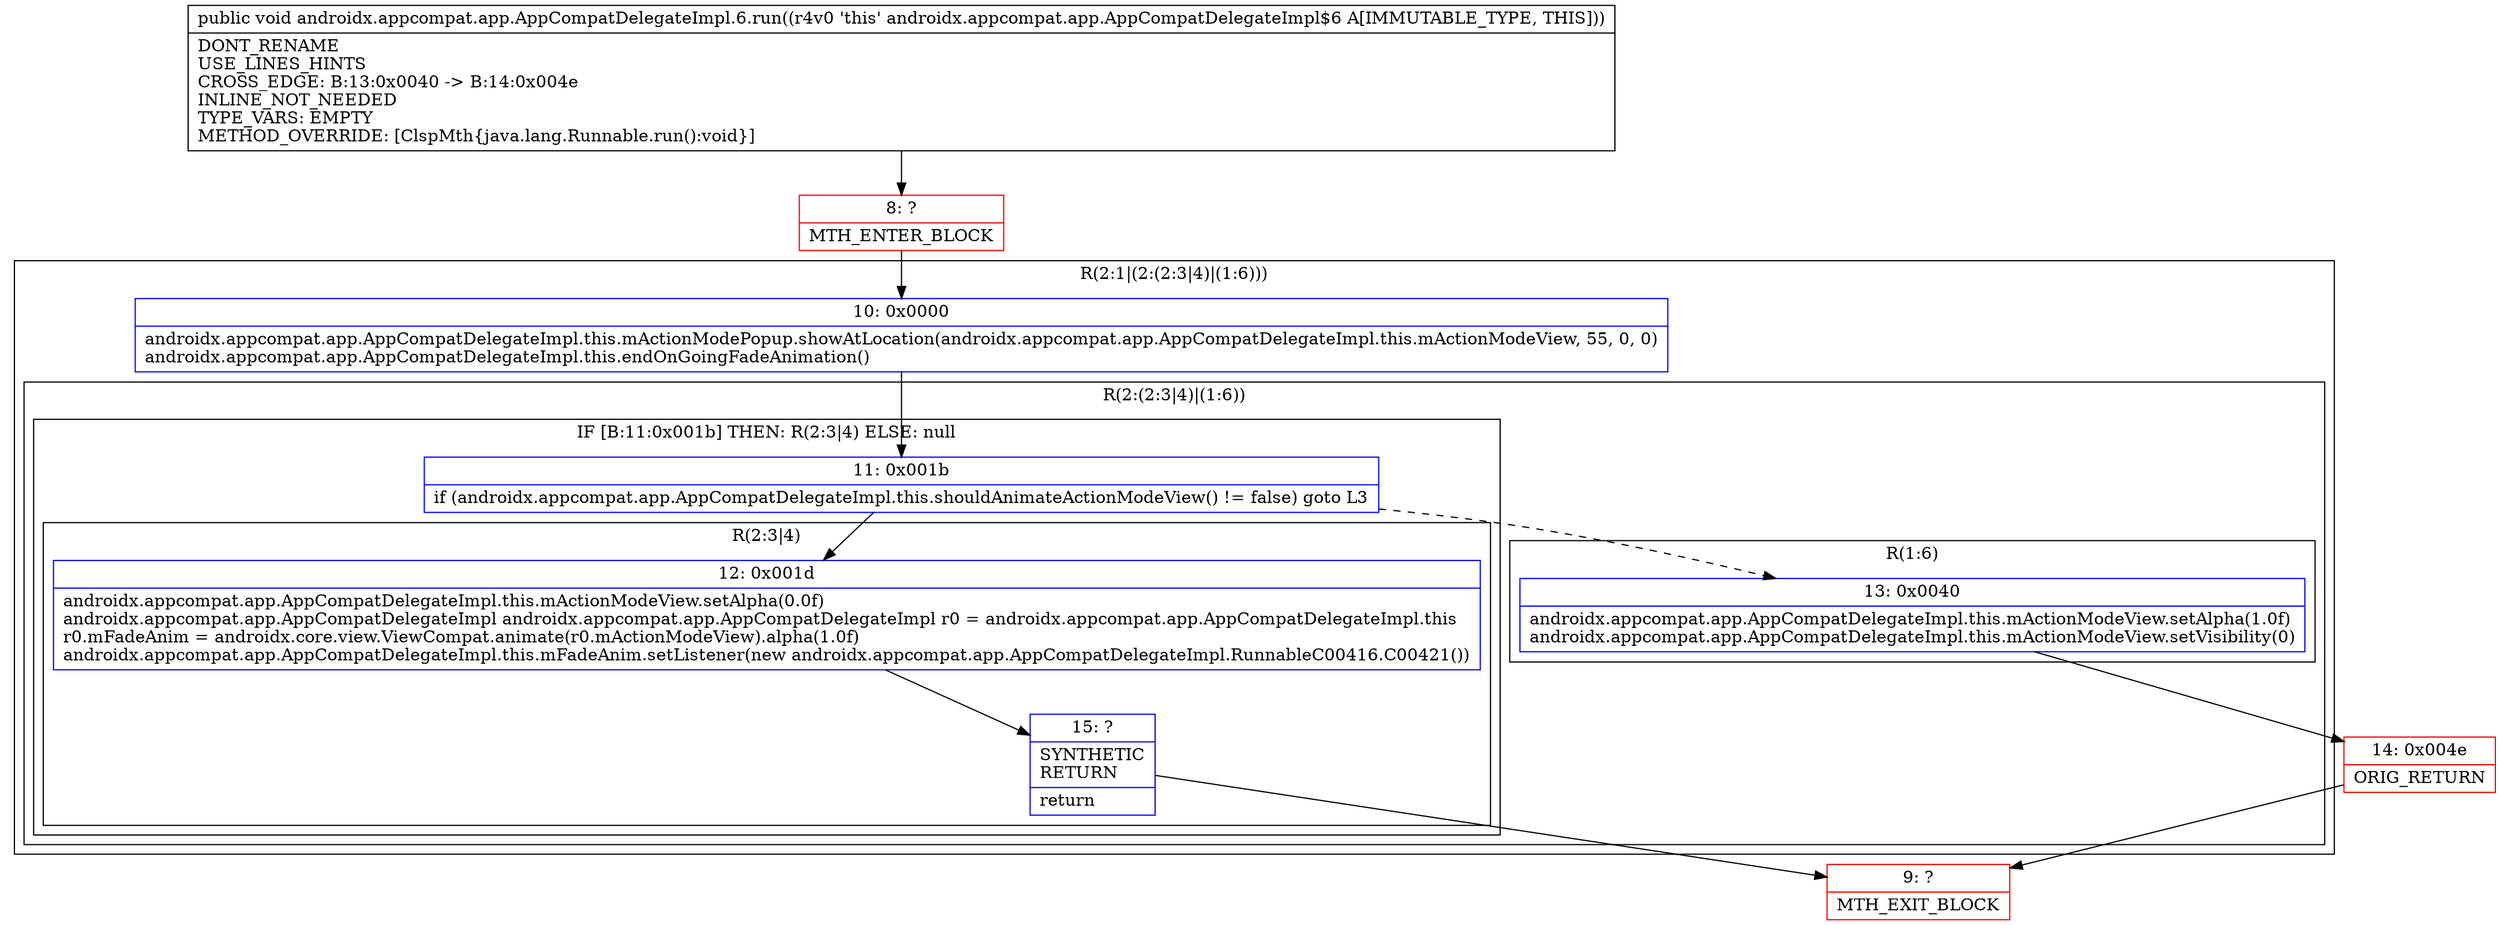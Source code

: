 digraph "CFG forandroidx.appcompat.app.AppCompatDelegateImpl.6.run()V" {
subgraph cluster_Region_916358118 {
label = "R(2:1|(2:(2:3|4)|(1:6)))";
node [shape=record,color=blue];
Node_10 [shape=record,label="{10\:\ 0x0000|androidx.appcompat.app.AppCompatDelegateImpl.this.mActionModePopup.showAtLocation(androidx.appcompat.app.AppCompatDelegateImpl.this.mActionModeView, 55, 0, 0)\landroidx.appcompat.app.AppCompatDelegateImpl.this.endOnGoingFadeAnimation()\l}"];
subgraph cluster_Region_681542826 {
label = "R(2:(2:3|4)|(1:6))";
node [shape=record,color=blue];
subgraph cluster_IfRegion_922220989 {
label = "IF [B:11:0x001b] THEN: R(2:3|4) ELSE: null";
node [shape=record,color=blue];
Node_11 [shape=record,label="{11\:\ 0x001b|if (androidx.appcompat.app.AppCompatDelegateImpl.this.shouldAnimateActionModeView() != false) goto L3\l}"];
subgraph cluster_Region_1629571855 {
label = "R(2:3|4)";
node [shape=record,color=blue];
Node_12 [shape=record,label="{12\:\ 0x001d|androidx.appcompat.app.AppCompatDelegateImpl.this.mActionModeView.setAlpha(0.0f)\landroidx.appcompat.app.AppCompatDelegateImpl androidx.appcompat.app.AppCompatDelegateImpl r0 = androidx.appcompat.app.AppCompatDelegateImpl.this\lr0.mFadeAnim = androidx.core.view.ViewCompat.animate(r0.mActionModeView).alpha(1.0f)\landroidx.appcompat.app.AppCompatDelegateImpl.this.mFadeAnim.setListener(new androidx.appcompat.app.AppCompatDelegateImpl.RunnableC00416.C00421())\l}"];
Node_15 [shape=record,label="{15\:\ ?|SYNTHETIC\lRETURN\l|return\l}"];
}
}
subgraph cluster_Region_1787045961 {
label = "R(1:6)";
node [shape=record,color=blue];
Node_13 [shape=record,label="{13\:\ 0x0040|androidx.appcompat.app.AppCompatDelegateImpl.this.mActionModeView.setAlpha(1.0f)\landroidx.appcompat.app.AppCompatDelegateImpl.this.mActionModeView.setVisibility(0)\l}"];
}
}
}
Node_8 [shape=record,color=red,label="{8\:\ ?|MTH_ENTER_BLOCK\l}"];
Node_9 [shape=record,color=red,label="{9\:\ ?|MTH_EXIT_BLOCK\l}"];
Node_14 [shape=record,color=red,label="{14\:\ 0x004e|ORIG_RETURN\l}"];
MethodNode[shape=record,label="{public void androidx.appcompat.app.AppCompatDelegateImpl.6.run((r4v0 'this' androidx.appcompat.app.AppCompatDelegateImpl$6 A[IMMUTABLE_TYPE, THIS]))  | DONT_RENAME\lUSE_LINES_HINTS\lCROSS_EDGE: B:13:0x0040 \-\> B:14:0x004e\lINLINE_NOT_NEEDED\lTYPE_VARS: EMPTY\lMETHOD_OVERRIDE: [ClspMth\{java.lang.Runnable.run():void\}]\l}"];
MethodNode -> Node_8;Node_10 -> Node_11;
Node_11 -> Node_12;
Node_11 -> Node_13[style=dashed];
Node_12 -> Node_15;
Node_15 -> Node_9;
Node_13 -> Node_14;
Node_8 -> Node_10;
Node_14 -> Node_9;
}

